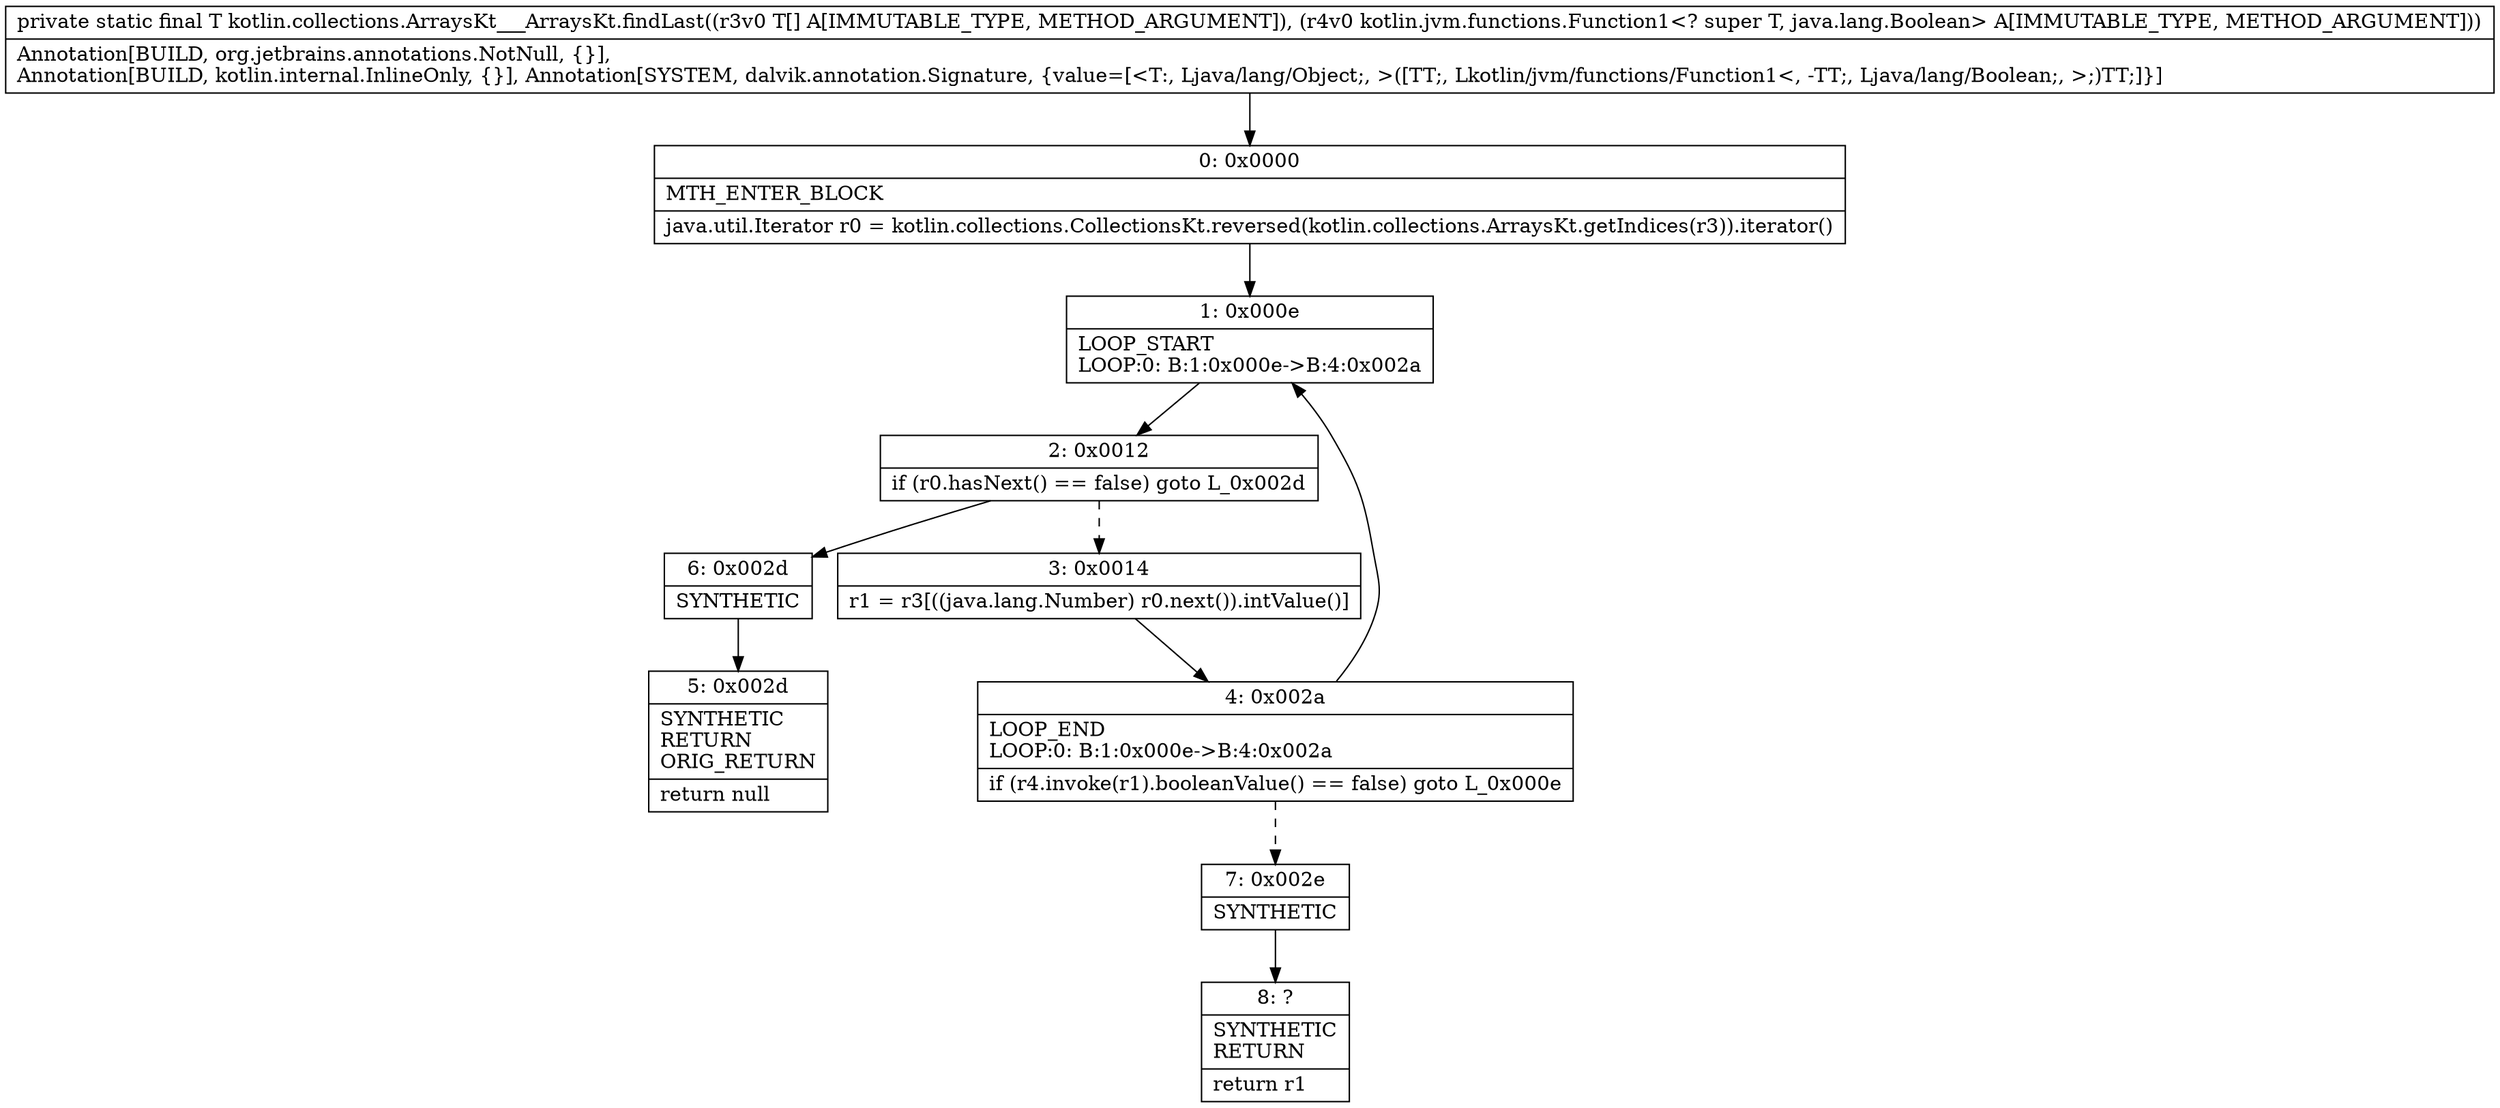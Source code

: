 digraph "CFG forkotlin.collections.ArraysKt___ArraysKt.findLast([Ljava\/lang\/Object;Lkotlin\/jvm\/functions\/Function1;)Ljava\/lang\/Object;" {
Node_0 [shape=record,label="{0\:\ 0x0000|MTH_ENTER_BLOCK\l|java.util.Iterator r0 = kotlin.collections.CollectionsKt.reversed(kotlin.collections.ArraysKt.getIndices(r3)).iterator()\l}"];
Node_1 [shape=record,label="{1\:\ 0x000e|LOOP_START\lLOOP:0: B:1:0x000e\-\>B:4:0x002a\l}"];
Node_2 [shape=record,label="{2\:\ 0x0012|if (r0.hasNext() == false) goto L_0x002d\l}"];
Node_3 [shape=record,label="{3\:\ 0x0014|r1 = r3[((java.lang.Number) r0.next()).intValue()]\l}"];
Node_4 [shape=record,label="{4\:\ 0x002a|LOOP_END\lLOOP:0: B:1:0x000e\-\>B:4:0x002a\l|if (r4.invoke(r1).booleanValue() == false) goto L_0x000e\l}"];
Node_5 [shape=record,label="{5\:\ 0x002d|SYNTHETIC\lRETURN\lORIG_RETURN\l|return null\l}"];
Node_6 [shape=record,label="{6\:\ 0x002d|SYNTHETIC\l}"];
Node_7 [shape=record,label="{7\:\ 0x002e|SYNTHETIC\l}"];
Node_8 [shape=record,label="{8\:\ ?|SYNTHETIC\lRETURN\l|return r1\l}"];
MethodNode[shape=record,label="{private static final T kotlin.collections.ArraysKt___ArraysKt.findLast((r3v0 T[] A[IMMUTABLE_TYPE, METHOD_ARGUMENT]), (r4v0 kotlin.jvm.functions.Function1\<? super T, java.lang.Boolean\> A[IMMUTABLE_TYPE, METHOD_ARGUMENT]))  | Annotation[BUILD, org.jetbrains.annotations.NotNull, \{\}], \lAnnotation[BUILD, kotlin.internal.InlineOnly, \{\}], Annotation[SYSTEM, dalvik.annotation.Signature, \{value=[\<T:, Ljava\/lang\/Object;, \>([TT;, Lkotlin\/jvm\/functions\/Function1\<, \-TT;, Ljava\/lang\/Boolean;, \>;)TT;]\}]\l}"];
MethodNode -> Node_0;
Node_0 -> Node_1;
Node_1 -> Node_2;
Node_2 -> Node_3[style=dashed];
Node_2 -> Node_6;
Node_3 -> Node_4;
Node_4 -> Node_1;
Node_4 -> Node_7[style=dashed];
Node_6 -> Node_5;
Node_7 -> Node_8;
}

